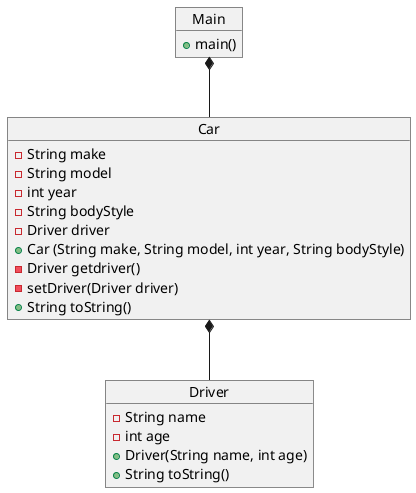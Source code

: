 @startuml
'https://plantuml.com/object-diagram

object Main{
+ main()

}
object Car{
- String make
- String model
- int year
- String bodyStyle
- Driver driver
+ Car (String make, String model, int year, String bodyStyle)
- Driver getdriver()
- setDriver(Driver driver)
+String toString()

}
object Driver{
- String name
- int age
+Driver(String name, int age)
+String toString()
}

Car *-- Driver
Main *-- Car

@enduml
